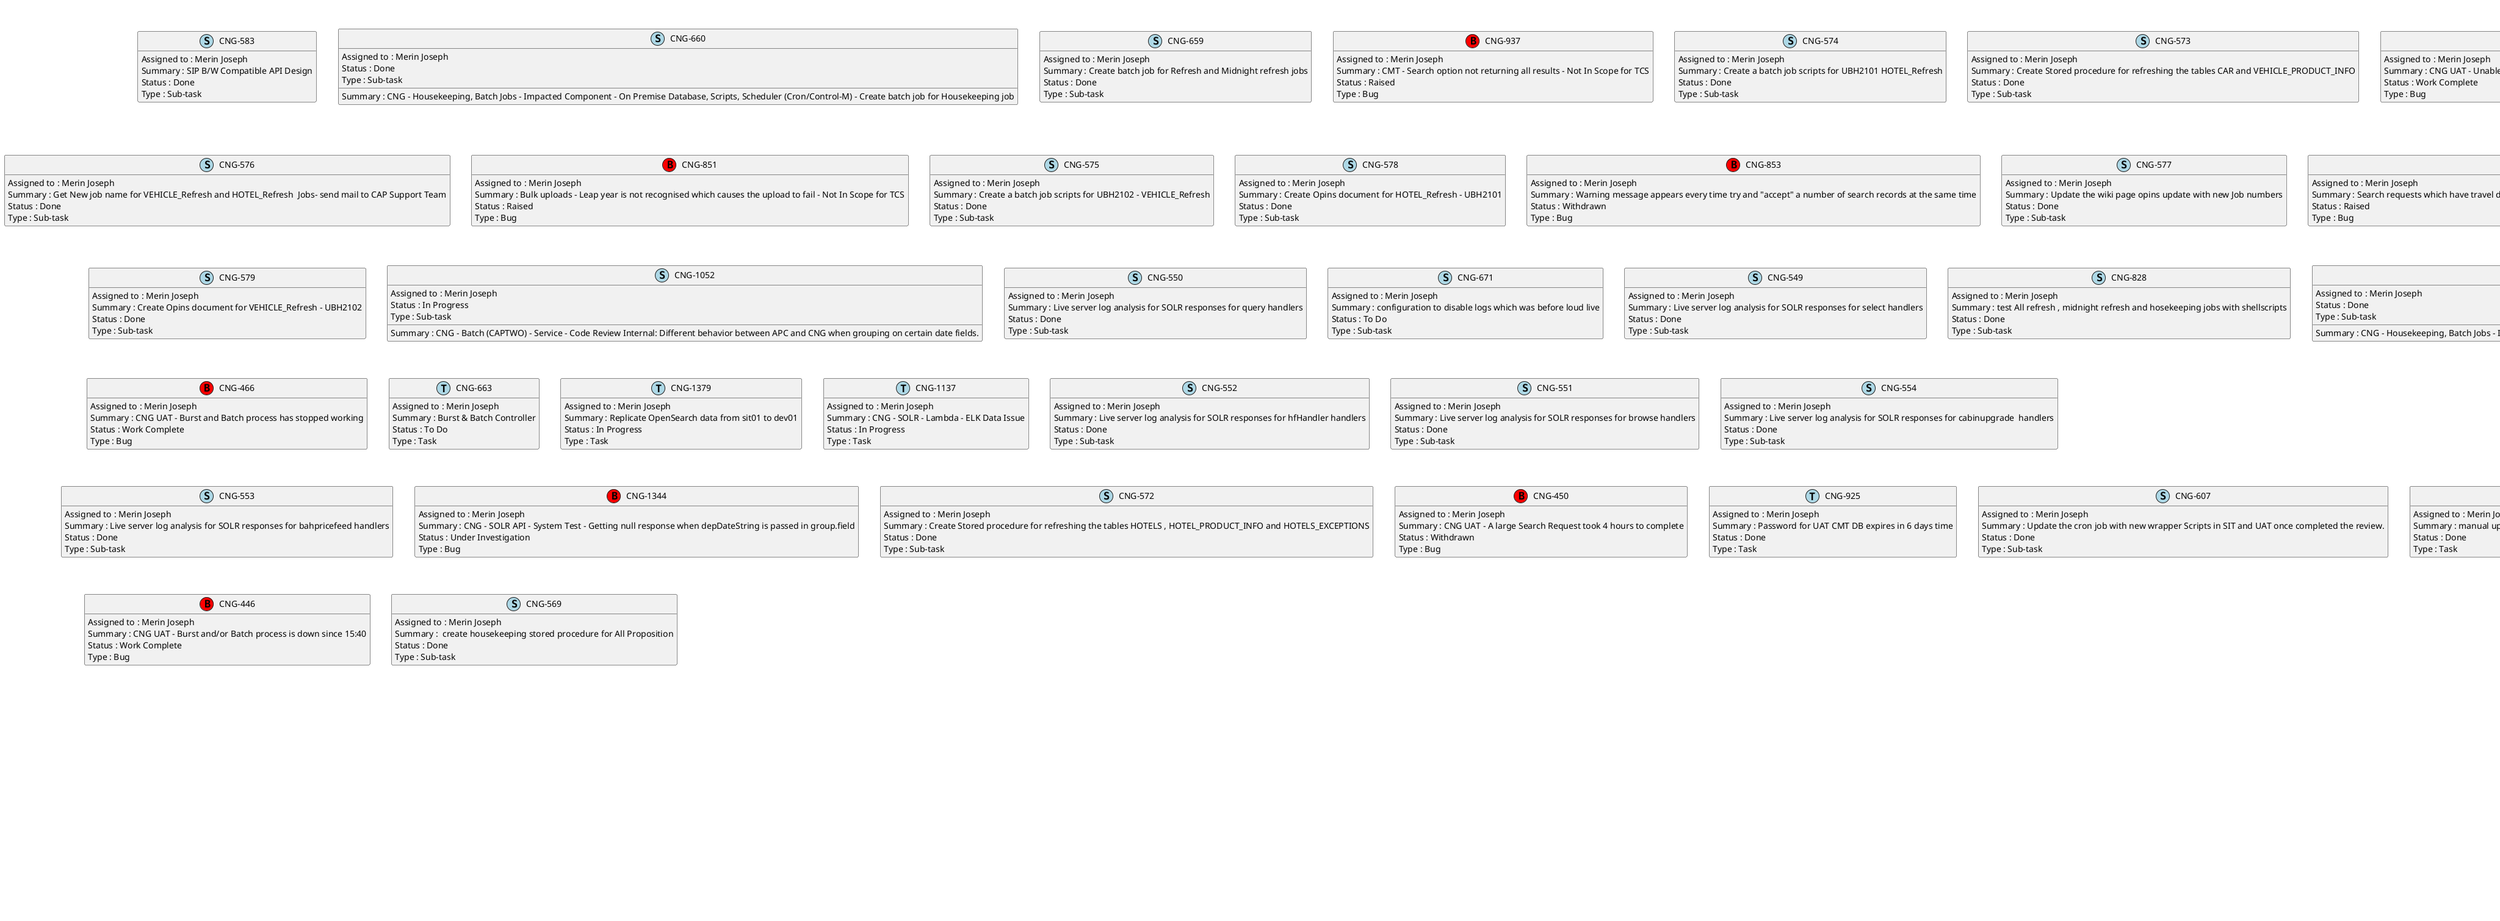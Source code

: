 @startuml
'https://plantuml.com/class-diagram

' GENERATE CLASS DIAGRAM ===========
' Generated at    : Fri May 03 10:09:58 CEST 2024

title Jira Tickets for Person Merin Joseph
hide empty members

legend
Jira Ticket Status
----
(IN UAT) : 1
(Done) : 30
(To Do) : 6
(Under Investigation) : 1
(UAT) : 1
(In Progress) : 10
(Withdrawn) : 3
(In System Test) : 1
(Resolved) : 1
(Raised) : 4
(Work Complete) : 7
----
Jira Ticket Types
----
(Task) : 12
(Bug) : 17
(Sub-task) : 34
(Risk) : 1
(Story) : 1
end legend


' Tickets =======
class "CNG-583" << (S,lightblue) >> {
  Assigned to : Merin Joseph
  Summary : SIP B/W Compatible API Design
  Status : Done
  Type : Sub-task
}

class "CNG-660" << (S,lightblue) >> {
  Assigned to : Merin Joseph
  Summary : CNG - Housekeeping, Batch Jobs - Impacted Component - On Premise Database, Scripts, Scheduler (Cron/Control-M) - Create batch job for Housekeeping job
  Status : Done
  Type : Sub-task
}

class "CNG-659" << (S,lightblue) >> {
  Assigned to : Merin Joseph
  Summary : Create batch job for Refresh and Midnight refresh jobs
  Status : Done
  Type : Sub-task
}

class "CNG-937" << (B,red) >> {
  Assigned to : Merin Joseph
  Summary : CMT - Search option not returning all results - Not In Scope for TCS
  Status : Raised
  Type : Bug
}

class "CNG-574" << (S,lightblue) >> {
  Assigned to : Merin Joseph
  Summary : Create a batch job scripts for UBH2101 HOTEL_Refresh
  Status : Done
  Type : Sub-task
}

class "CNG-573" << (S,lightblue) >> {
  Assigned to : Merin Joseph
  Summary : Create Stored procedure for refreshing the tables CAR and VEHICLE_PRODUCT_INFO
  Status : Done
  Type : Sub-task
}

class "CNG-452" << (B,red) >> {
  Assigned to : Merin Joseph
  Summary : CNG UAT - Unable to process Search requests - not being BURST
  Status : Work Complete
  Type : Bug
}

class "CNG-576" << (S,lightblue) >> {
  Assigned to : Merin Joseph
  Summary : Get New job name for VEHICLE_Refresh and HOTEL_Refresh  Jobs- send mail to CAP Support Team
  Status : Done
  Type : Sub-task
}

class "CNG-851" << (B,red) >> {
  Assigned to : Merin Joseph
  Summary : Bulk uploads - Leap year is not recognised which causes the upload to fail - Not In Scope for TCS
  Status : Raised
  Type : Bug
}

class "CNG-773" << (T,lightblue) >> {
  Assigned to : Merin Joseph
  Summary : CNG - Batch (CAPTWO) - Impacted Component - LLD, Service -CR -Special Offers- Impact and Analysis 
  Status : In Progress
  Type : Task
}

class "CNG-575" << (S,lightblue) >> {
  Assigned to : Merin Joseph
  Summary : Create a batch job scripts for UBH2102 - VEHICLE_Refresh
  Status : Done
  Type : Sub-task
}

class "CNG-578" << (S,lightblue) >> {
  Assigned to : Merin Joseph
  Summary : Create Opins document for HOTEL_Refresh - UBH2101 
  Status : Done
  Type : Sub-task
}

class "CNG-457" << (B,red) >> {
  Assigned to : Merin Joseph
  Summary : CNG - Batch (CAPTWO) - Impacted Component - Service - Review and update HO rules for excluding hotels from the Cache
  Status : Withdrawn
  Type : Bug
}

class "CNG-853" << (B,red) >> {
  Assigned to : Merin Joseph
  Summary : Warning message appears every time try and "accept" a number of search records at the same time
  Status : Withdrawn
  Type : Bug
}

class "CNG-577" << (S,lightblue) >> {
  Assigned to : Merin Joseph
  Summary : Update the wiki page opins update with new Job numbers
  Status : Done
  Type : Sub-task
}

class "CNG-654" << (B,red) >> {
  Assigned to : Merin Joseph
  Summary : CNG is issuing availability requests for travel dates in the past
  Status : In System Test
  Type : Bug
}

class "CNG-533" << (T,lightblue) >> {
  Assigned to : Anand Dixit
  Summary : Burst and Batch Controller- CAP2-ASY04-42 release 
  Status : In Progress
  Type : Task
}

class "CNG-852" << (B,red) >> {
  Assigned to : Merin Joseph
  Summary : Search requests which have travel dates for 2024, not recognised in CMT after being uploaded from Bulk upload facility
  Status : Raised
  Type : Bug
}

class "CNG-536" << (B,red) >> {
  Assigned to : Sulafa Malik
  Summary : Deeplink url parameters look to be incorrect
  Status : IN UAT
  Type : Bug
}

class "CNG-579" << (S,lightblue) >> {
  Assigned to : Merin Joseph
  Summary : Create Opins document for VEHICLE_Refresh - UBH2102 
  Status : Done
  Type : Sub-task
}

class "CNG-458" << (B,red) >> {
  Assigned to : Jon Funnell
  Summary : CNG - Batch (CAPTWO) - Impacted Component - Service - Review and update CO rules for excluding results from the Cache
  Status : Work Complete
  Type : Bug
}

class "CNG-1052" << (S,lightblue) >> {
  Assigned to : Merin Joseph
  Summary : CNG - Batch (CAPTWO) - Service - Code Review Internal: Different behavior between APC and CNG when grouping on certain date fields.
  Status : In Progress
  Type : Sub-task
}

class "CNG-550" << (S,lightblue) >> {
  Assigned to : Merin Joseph
  Summary : Live server log analysis for SOLR responses for query handlers
  Status : Done
  Type : Sub-task
}

class "CNG-671" << (S,lightblue) >> {
  Assigned to : Merin Joseph
  Summary : configuration to disable logs which was before loud live
  Status : To Do
  Type : Sub-task
}

class "CNG-670" << (S,lightblue) >> {
  Assigned to : Merin Joseph
  Summary : Merin to check with monitoring team on increasing threshold limit for monitor from 500.
  Status : To Do
  Type : Sub-task
}

class "CNG-549" << (S,lightblue) >> {
  Assigned to : Merin Joseph
  Summary : Live server log analysis for SOLR responses for select handlers
  Status : Done
  Type : Sub-task
}

class "CNG-505" << (T,lightblue) >> {
  Assigned to : Nigel Hassett
  Summary : Firewall rule for SUBLIVE CAPTWOv2 Stack4 sublive servers to access sentinel/redis in dev/reg/prelive CNG AWS accounts via Global Cloud Connect
  Status : Done
  Type : Task
}

class "CNG-826" << (T,lightblue) >> {
  Assigned to : Merin Joseph
  Summary : Implement control M in production
  Status : To Do
  Type : Task
}

class "CNG-828" << (S,lightblue) >> {
  Assigned to : Merin Joseph
  Summary : test All refresh , midnight refresh and hosekeeping jobs with shellscripts 
  Status : Done
  Type : Sub-task
}

class "CNG-829" << (S,lightblue) >> {
  Assigned to : Merin Joseph
  Summary : CNG - Housekeeping, Batch Jobs - Impacted Component - Scripts, Scheduler (Cron/Control-M) - configure cron Jobs in SIT
  Status : Done
  Type : Sub-task
}

class "CNG-584" << (S,lightblue) >> {
  Assigned to : Merin Joseph
  Summary : SIP B/W Compatible API Build
  Status : Done
  Type : Sub-task
}

class "CNG-466" << (B,red) >> {
  Assigned to : Merin Joseph
  Summary : CNG UAT - Burst and Batch process has stopped working
  Status : Work Complete
  Type : Bug
}

class "CNG-663" << (T,lightblue) >> {
  Assigned to : Merin Joseph
  Summary : Burst & Batch Controller
  Status : To Do
  Type : Task
}

class "CNG-1379" << (T,lightblue) >> {
  Assigned to : Merin Joseph
  Summary : Replicate OpenSearch data from sit01 to dev01
  Status : In Progress
  Type : Task
}

class "CNG-1137" << (T,lightblue) >> {
  Assigned to : Merin Joseph
  Summary : CNG - SOLR - Lambda - ELK Data Issue
  Status : In Progress
  Type : Task
}

class "CNG-545" << (X,lightblue) >> {
  Assigned to : Anand Dixit
  Summary : Need SIP responses from SIP team to work on Response json to XML 
  Status : Resolved
  Type : Risk
}

class "CNG-467" << (B,red) >> {
  Assigned to : Merin Joseph
  Summary : CNG UAT - Amended Search Requests not Bursting at all
  Status : Work Complete
  Type : Bug
}

class "CNG-665" << (S,lightblue) >> {
  Summary : changes to xdist for CNG-335
  Status : Done
  Type : Sub-task
}

class "CNG-667" << (S,lightblue) >> {
  Summary : batch jobs need to be in place before loud live
  Status : In Progress
  Type : Sub-task
}

class "CNG-483" << (B,red) >> {
  Assigned to : Tony Cassidy
  Summary : CO, FC - not all availability responses messages being cached for a CMT ref id
  Status : Work Complete
  Type : Bug
}

class "CNG-716" << (T,lightblue) >> {
  Assigned to : Shafiqul Islam
  Summary : Special Offers
  Status : Done
  Type : Task
}

class "CNG-717" << (S,lightblue) >> {
  Assigned to : Shafiqul Islam
  Summary : Special Offers - Design
  Status : Done
  Type : Sub-task
}

class "CNG-1228" << (S,lightblue) >> {
  Assigned to : Swagath Ganta
  Summary : CNG - Burst (CAPTWO), Batch (CAPTWO) - Services - Deploy Latest war AWS Stack 04 file through Jenkins pipeline.
  Status : Done
  Type : Sub-task
}

class "CNG-552" << (S,lightblue) >> {
  Assigned to : Merin Joseph
  Summary : Live server log analysis for SOLR responses for hfHandler handlers
  Status : Done
  Type : Sub-task
}

class "CNG-551" << (S,lightblue) >> {
  Assigned to : Merin Joseph
  Summary : Live server log analysis for SOLR responses for browse handlers
  Status : Done
  Type : Sub-task
}

class "CNG-554" << (S,lightblue) >> {
  Assigned to : Merin Joseph
  Summary : Live server log analysis for SOLR responses for cabinupgrade  handlers
  Status : Done
  Type : Sub-task
}

class "CNG-553" << (S,lightblue) >> {
  Assigned to : Merin Joseph
  Summary : Live server log analysis for SOLR responses for bahpricefeed handlers
  Status : Done
  Type : Sub-task
}

class "CNG-1225" << (S,lightblue) >> {
  Assigned to : Merin Joseph
  Summary : CNG - Burst (CAPTWO), Batch (CAPTWO) - Services - Code Review
  Status : In Progress
  Type : Sub-task
}

class "CNG-1344" << (B,red) >> {
  Assigned to : Merin Joseph
  Summary : CNG - SOLR API - System Test - Getting null response when depDateString is passed in group.field
  Status : Under Investigation
  Type : Bug
}

class "CNG-558" << (S,lightblue) >> {
  Summary : Solr API - SIT
  Status : To Do
  Type : Sub-task
}

class "CNG-1151" << (T,lightblue) >> {
  Assigned to : BharathKum Sarangarajan
  Summary : Connect to Elastic/Open Search
  Status : In Progress
  Type : Task
}

class "CNG-572" << (S,lightblue) >> {
  Assigned to : Merin Joseph
  Summary : Create Stored procedure for refreshing the tables HOTELS , HOTEL_PRODUCT_INFO and HOTELS_EXCEPTIONS
  Status : Done
  Type : Sub-task
}

class "CNG-890" << (B,red) >> {
  Assigned to : Merin Joseph
  Summary : SIT SOLR- Unable to get the response for HO Proposition
  Status : Work Complete
  Type : Bug
}

class "CNG-450" << (B,red) >> {
  Assigned to : Merin Joseph
  Summary : CNG UAT - A large Search Request took 4 hours to complete
  Status : Withdrawn
  Type : Bug
}

class "CNG-725" << (S,lightblue) >> {
  Assigned to : Merin Joseph
  Summary : CNG - Housekeeping, Batch Jobs - Impacted Component - On Premise Database, Scripts, Scheduler (Cron/Control-M) - House Keeping Build - On Prem
  Status : In Progress
  Type : Sub-task
}

class "CNG-925" << (T,lightblue) >> {
  Assigned to : Merin Joseph
  Summary : Password for UAT CMT DB expires in 6 days time 
  Status : Done
  Type : Task
}

class "CNG-727" << (S,lightblue) >> {
  Summary : CNG - Housekeeping, Batch Jobs - Impacted Component - On Premise Database, Scripts, Scheduler (Cron/Control-M) - House Keeping Unit Testing - On Prem
  Status : In Progress
  Type : Sub-task
}

class "CNG-607" << (S,lightblue) >> {
  Assigned to : Merin Joseph
  Summary : Update the cron job with new wrapper Scripts in SIT and UAT once completed the review.
  Status : Done
  Type : Sub-task
}

class "CNG-881" << (B,red) >> {
  Summary : SOLR B/W Compatible API SIT  for NOT(!) handling 
  Status : Raised
  Type : Bug
}

class "CNG-485" << (S,lightgreen) >> {
  Assigned to : Sulafa Malik
  Summary : (3844) - Informational Logging - Batch Controller (CAPTWO)
  Status : UAT
  Type : Story
}

class "CNG-441" << (T,lightblue) >> {
  Assigned to : Merin Joseph
  Summary : manual updates to reference data table - AGE_RANGE_INFO   in CMT
  Status : Done
  Type : Task
}

class "CNG-884" << (T,lightblue) >> {
  Assigned to : Jayanth Vignesh
  Summary : SIP build external review comments incorporation 
  Status : Done
  Type : Task
}

class "CNG-685" << (S,lightblue) >> {
  Assigned to : Merin Joseph
  Summary : Burst & Batch Controller Build
  Status : To Do
  Type : Sub-task
}

class "CNG-446" << (B,red) >> {
  Assigned to : Merin Joseph
  Summary : CNG UAT - Burst and/or Batch process is down since 15:40
  Status : Work Complete
  Type : Bug
}

class "CNG-569" << (S,lightblue) >> {
  Assigned to : Merin Joseph
  Summary :  create housekeeping stored procedure for All Proposition
  Status : Done
  Type : Sub-task
}



' Links =======
"CNG-773" <.. "CNG-717" : Dependent
"CNG-773" <.. "CNG-716" : Dependent
"CNG-584" <.. "CNG-545" : Blocks
"CNG-584" <.. "CNG-884" : Dependent
"CNG-725" <.. "CNG-727" : Dependent
"CNG-654" <.. "CNG-536" : Relates
"CNG-670" <.. "CNG-533" : Dependent
"CNG-890" <.. "CNG-881" : Relates
"CNG-890" <.. "CNG-558" : Relates
"CNG-457" <.. "CNG-458" : Cloners
"CNG-457" <.. "CNG-485" : Relates
"CNG-467" <.. "CNG-483" : Relates
"CNG-685" <.. "CNG-505" : Relates
"CNG-685" <.. "CNG-665" : Relates
"CNG-685" <.. "CNG-1225" : Relates
"CNG-685" <.. "CNG-1151" : Relates
"CNG-685" <.. "CNG-1228" : Relates
"CNG-826" <.. "CNG-667" : Dependent


@enduml
